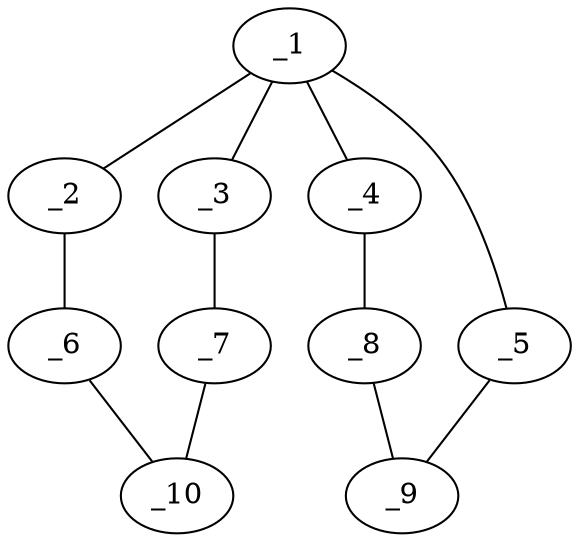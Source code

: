 graph molid19984 {
	_1	 [charge=0,
		chem=1,
		symbol="C  ",
		x=4,
		y=0];
	_2	 [charge=0,
		chem=1,
		symbol="C  ",
		x="3.5",
		y="-0.866"];
	_1 -- _2	 [valence=1];
	_3	 [charge=0,
		chem=1,
		symbol="C  ",
		x="3.5",
		y="0.866"];
	_1 -- _3	 [valence=1];
	_4	 [charge=0,
		chem=1,
		symbol="C  ",
		x="4.5878",
		y="0.809"];
	_1 -- _4	 [valence=1];
	_5	 [charge=0,
		chem=4,
		symbol="N  ",
		x="4.5878",
		y="-0.809"];
	_1 -- _5	 [valence=1];
	_6	 [charge=0,
		chem=1,
		symbol="C  ",
		x="2.5",
		y="-0.866"];
	_2 -- _6	 [valence=1];
	_7	 [charge=0,
		chem=1,
		symbol="C  ",
		x="2.5",
		y="0.866"];
	_3 -- _7	 [valence=1];
	_8	 [charge=0,
		chem=1,
		symbol="C  ",
		x="5.5388",
		y="0.5"];
	_4 -- _8	 [valence=1];
	_9	 [charge=0,
		chem=1,
		symbol="C  ",
		x="5.5388",
		y="-0.5"];
	_5 -- _9	 [valence=1];
	_10	 [charge=0,
		chem=1,
		symbol="C  ",
		x=2,
		y=0];
	_6 -- _10	 [valence=1];
	_7 -- _10	 [valence=1];
	_8 -- _9	 [valence=1];
}
